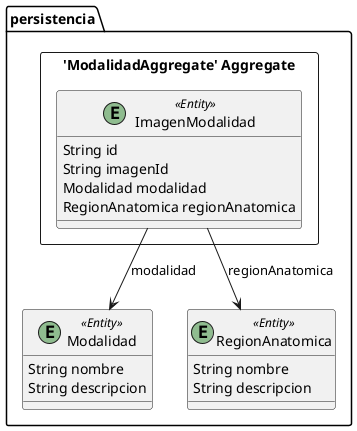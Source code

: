 @startuml

skinparam componentStyle uml2

package persistencia {
	package "'ModalidadAggregate' Aggregate" <<Rectangle>> {
		class ImagenModalidad <<(E,DarkSeaGreen) Entity>> {
			String id
			String imagenId
			Modalidad modalidad
			RegionAnatomica regionAnatomica
		}
	}
	class Modalidad <<(E,DarkSeaGreen) Entity>> {
		String nombre
		String descripcion
	}
	class RegionAnatomica <<(E,DarkSeaGreen) Entity>> {
		String nombre
		String descripcion
	}
}
ImagenModalidad --> Modalidad : modalidad
ImagenModalidad --> RegionAnatomica : regionAnatomica


@enduml
